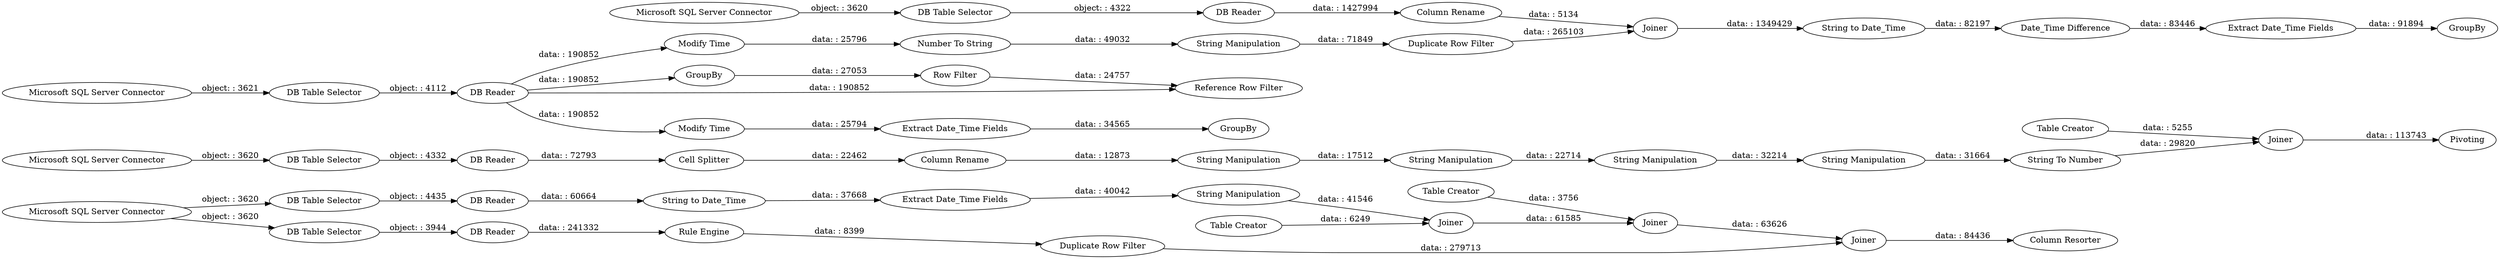 digraph {
	"8880988892051756332_97" [label=Joiner]
	"-8695398194751545466_167" [label="Table Creator"]
	"8880988892051756332_88" [label="DB Reader"]
	"-3858551091585896931_336" [label="Number To String"]
	"-3858551091585896931_332" [label="Extract Date_Time Fields"]
	"-8695398194751545466_3" [label="String Manipulation"]
	"8880988892051756332_83" [label="Extract Date_Time Fields"]
	"-8261796742566701240_44" [label="DB Table Selector"]
	"-3858551091585896931_326" [label="Column Rename"]
	"8880988892051756332_84" [label="Table Creator"]
	"-8261796742566701240_45" [label="DB Reader"]
	"8880988892051756332_45" [label="DB Reader"]
	"-8695398194751545466_2" [label="String Manipulation"]
	"1862949913360879272_43" [label="Microsoft SQL Server Connector"]
	"6042149214773381951_43" [label="Microsoft SQL Server Connector"]
	"-3858551091585896931_327" [label=Pivoting]
	"-3858551091585896931_347" [label="Extract Date_Time Fields"]
	"8880988892051756332_82" [label="String to Date_Time"]
	"-8695398194751545466_6" [label="String To Number"]
	"-3858551091585896931_337" [label="String Manipulation"]
	"8880988892051756332_44" [label="DB Table Selector"]
	"-8695398194751545466_168" [label=Joiner]
	"8880988892051756332_90" [label="Rule Engine"]
	"8880988892051756332_93" [label="String Manipulation"]
	"-3858551091585896931_325" [label="Cell Splitter"]
	"1862949913360879272_44" [label="DB Table Selector"]
	"6042149214773381951_45" [label="DB Reader"]
	"-3858551091585896931_333" [label=GroupBy]
	"-3858551091585896931_338" [label="Duplicate Row Filter"]
	"-3858551091585896931_339" [label=Joiner]
	"-8261796742566701240_43" [label="Microsoft SQL Server Connector"]
	"-3858551091585896931_335" [label="Modify Time"]
	"-8695398194751545466_5" [label="String Manipulation"]
	"-3858551091585896931_348" [label=GroupBy]
	"8880988892051756332_95" [label=Joiner]
	"-3858551091585896931_344" [label="Column Rename"]
	"8880988892051756332_43" [label="Microsoft SQL Server Connector"]
	"1862949913360879272_45" [label="DB Reader"]
	"8880988892051756332_98" [label="Column Resorter"]
	"-8695398194751545466_4" [label="String Manipulation"]
	"-3858551091585896931_342" [label="Reference Row Filter"]
	"6042149214773381951_44" [label="DB Table Selector"]
	"-3858551091585896931_331" [label="Modify Time"]
	"8880988892051756332_85" [label=Joiner]
	"-3858551091585896931_341" [label="Row Filter"]
	"8880988892051756332_96" [label="Duplicate Row Filter"]
	"-3858551091585896931_340" [label=GroupBy]
	"-3858551091585896931_345" [label="String to Date_Time"]
	"8880988892051756332_89" [label="DB Table Selector"]
	"8880988892051756332_94" [label="Table Creator"]
	"-3858551091585896931_346" [label="Date_Time Difference"]
	"8880988892051756332_89" -> "8880988892051756332_88" [label="object: : 3944"]
	"8880988892051756332_44" -> "8880988892051756332_45" [label="object: : 4435"]
	"-8695398194751545466_167" -> "-8695398194751545466_168" [label="data: : 5255"]
	"-3858551091585896931_336" -> "-3858551091585896931_337" [label="data: : 49032"]
	"-3858551091585896931_347" -> "-3858551091585896931_348" [label="data: : 91894"]
	"-3858551091585896931_346" -> "-3858551091585896931_347" [label="data: : 83446"]
	"-8261796742566701240_43" -> "-8261796742566701240_44" [label="object: : 3620"]
	"-3858551091585896931_337" -> "-3858551091585896931_338" [label="data: : 71849"]
	"8880988892051756332_43" -> "8880988892051756332_89" [label="object: : 3620"]
	"6042149214773381951_45" -> "-3858551091585896931_331" [label="data: : 190852"]
	"-3858551091585896931_326" -> "-8695398194751545466_2" [label="data: : 12873"]
	"-3858551091585896931_332" -> "-3858551091585896931_333" [label="data: : 34565"]
	"6042149214773381951_43" -> "6042149214773381951_44" [label="object: : 3621"]
	"8880988892051756332_82" -> "8880988892051756332_83" [label="data: : 37668"]
	"1862949913360879272_45" -> "-3858551091585896931_325" [label="data: : 72793"]
	"8880988892051756332_94" -> "8880988892051756332_95" [label="data: : 3756"]
	"-3858551091585896931_331" -> "-3858551091585896931_332" [label="data: : 25794"]
	"-3858551091585896931_325" -> "-3858551091585896931_326" [label="data: : 22462"]
	"-8261796742566701240_44" -> "-8261796742566701240_45" [label="object: : 4322"]
	"8880988892051756332_45" -> "8880988892051756332_82" [label="data: : 60664"]
	"8880988892051756332_96" -> "8880988892051756332_97" [label="data: : 279713"]
	"8880988892051756332_85" -> "8880988892051756332_95" [label="data: : 61585"]
	"8880988892051756332_88" -> "8880988892051756332_90" [label="data: : 241332"]
	"-8695398194751545466_6" -> "-8695398194751545466_168" [label="data: : 29820"]
	"-8695398194751545466_5" -> "-8695398194751545466_6" [label="data: : 31664"]
	"-8695398194751545466_3" -> "-8695398194751545466_4" [label="data: : 22714"]
	"1862949913360879272_44" -> "1862949913360879272_45" [label="object: : 4332"]
	"-8695398194751545466_4" -> "-8695398194751545466_5" [label="data: : 32214"]
	"8880988892051756332_95" -> "8880988892051756332_97" [label="data: : 63626"]
	"6042149214773381951_44" -> "6042149214773381951_45" [label="object: : 4112"]
	"8880988892051756332_97" -> "8880988892051756332_98" [label="data: : 84436"]
	"6042149214773381951_45" -> "-3858551091585896931_342" [label="data: : 190852"]
	"-3858551091585896931_340" -> "-3858551091585896931_341" [label="data: : 27053"]
	"8880988892051756332_84" -> "8880988892051756332_85" [label="data: : 6249"]
	"8880988892051756332_90" -> "8880988892051756332_96" [label="data: : 8399"]
	"-8695398194751545466_2" -> "-8695398194751545466_3" [label="data: : 17512"]
	"-8695398194751545466_168" -> "-3858551091585896931_327" [label="data: : 113743"]
	"8880988892051756332_83" -> "8880988892051756332_93" [label="data: : 40042"]
	"-3858551091585896931_338" -> "-3858551091585896931_339" [label="data: : 265103"]
	"-8261796742566701240_45" -> "-3858551091585896931_344" [label="data: : 1427994"]
	"6042149214773381951_45" -> "-3858551091585896931_335" [label="data: : 190852"]
	"-3858551091585896931_335" -> "-3858551091585896931_336" [label="data: : 25796"]
	"8880988892051756332_93" -> "8880988892051756332_85" [label="data: : 41546"]
	"-3858551091585896931_344" -> "-3858551091585896931_339" [label="data: : 5134"]
	"-3858551091585896931_345" -> "-3858551091585896931_346" [label="data: : 82197"]
	"8880988892051756332_43" -> "8880988892051756332_44" [label="object: : 3620"]
	"6042149214773381951_45" -> "-3858551091585896931_340" [label="data: : 190852"]
	"-3858551091585896931_341" -> "-3858551091585896931_342" [label="data: : 24757"]
	"1862949913360879272_43" -> "1862949913360879272_44" [label="object: : 3620"]
	"-3858551091585896931_339" -> "-3858551091585896931_345" [label="data: : 1349429"]
	rankdir=LR
}
